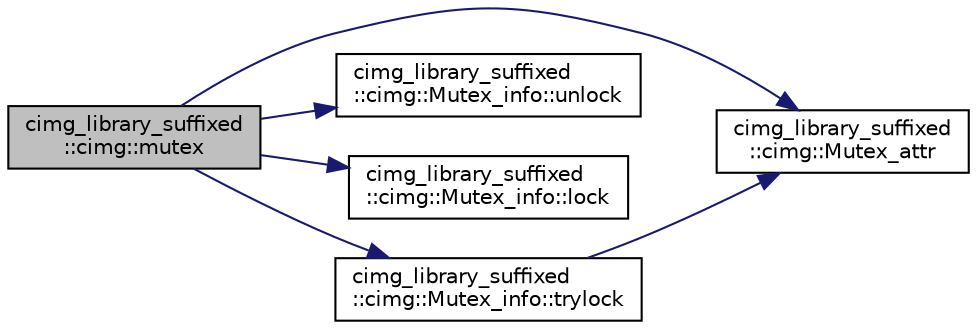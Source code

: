 digraph "cimg_library_suffixed::cimg::mutex"
{
  edge [fontname="Helvetica",fontsize="10",labelfontname="Helvetica",labelfontsize="10"];
  node [fontname="Helvetica",fontsize="10",shape=record];
  rankdir="LR";
  Node2701 [label="cimg_library_suffixed\l::cimg::mutex",height=0.2,width=0.4,color="black", fillcolor="grey75", style="filled", fontcolor="black"];
  Node2701 -> Node2702 [color="midnightblue",fontsize="10",style="solid",fontname="Helvetica"];
  Node2702 [label="cimg_library_suffixed\l::cimg::Mutex_attr",height=0.2,width=0.4,color="black", fillcolor="white", style="filled",URL="$namespacecimg__library__suffixed_1_1cimg.html#aa0e1bc96ae6e235dc5b67b8b0a466166"];
  Node2701 -> Node2703 [color="midnightblue",fontsize="10",style="solid",fontname="Helvetica"];
  Node2703 [label="cimg_library_suffixed\l::cimg::Mutex_info::unlock",height=0.2,width=0.4,color="black", fillcolor="white", style="filled",URL="$structcimg__library__suffixed_1_1cimg_1_1_mutex__info.html#afac3fa5f107ad4795fb867050f616555"];
  Node2701 -> Node2704 [color="midnightblue",fontsize="10",style="solid",fontname="Helvetica"];
  Node2704 [label="cimg_library_suffixed\l::cimg::Mutex_info::lock",height=0.2,width=0.4,color="black", fillcolor="white", style="filled",URL="$structcimg__library__suffixed_1_1cimg_1_1_mutex__info.html#a6cc8e26847a1aa649febed03d70182e7"];
  Node2701 -> Node2705 [color="midnightblue",fontsize="10",style="solid",fontname="Helvetica"];
  Node2705 [label="cimg_library_suffixed\l::cimg::Mutex_info::trylock",height=0.2,width=0.4,color="black", fillcolor="white", style="filled",URL="$structcimg__library__suffixed_1_1cimg_1_1_mutex__info.html#a9bf4ed1e1dfe6f28fa6250cd04f3c900"];
  Node2705 -> Node2702 [color="midnightblue",fontsize="10",style="solid",fontname="Helvetica"];
}
